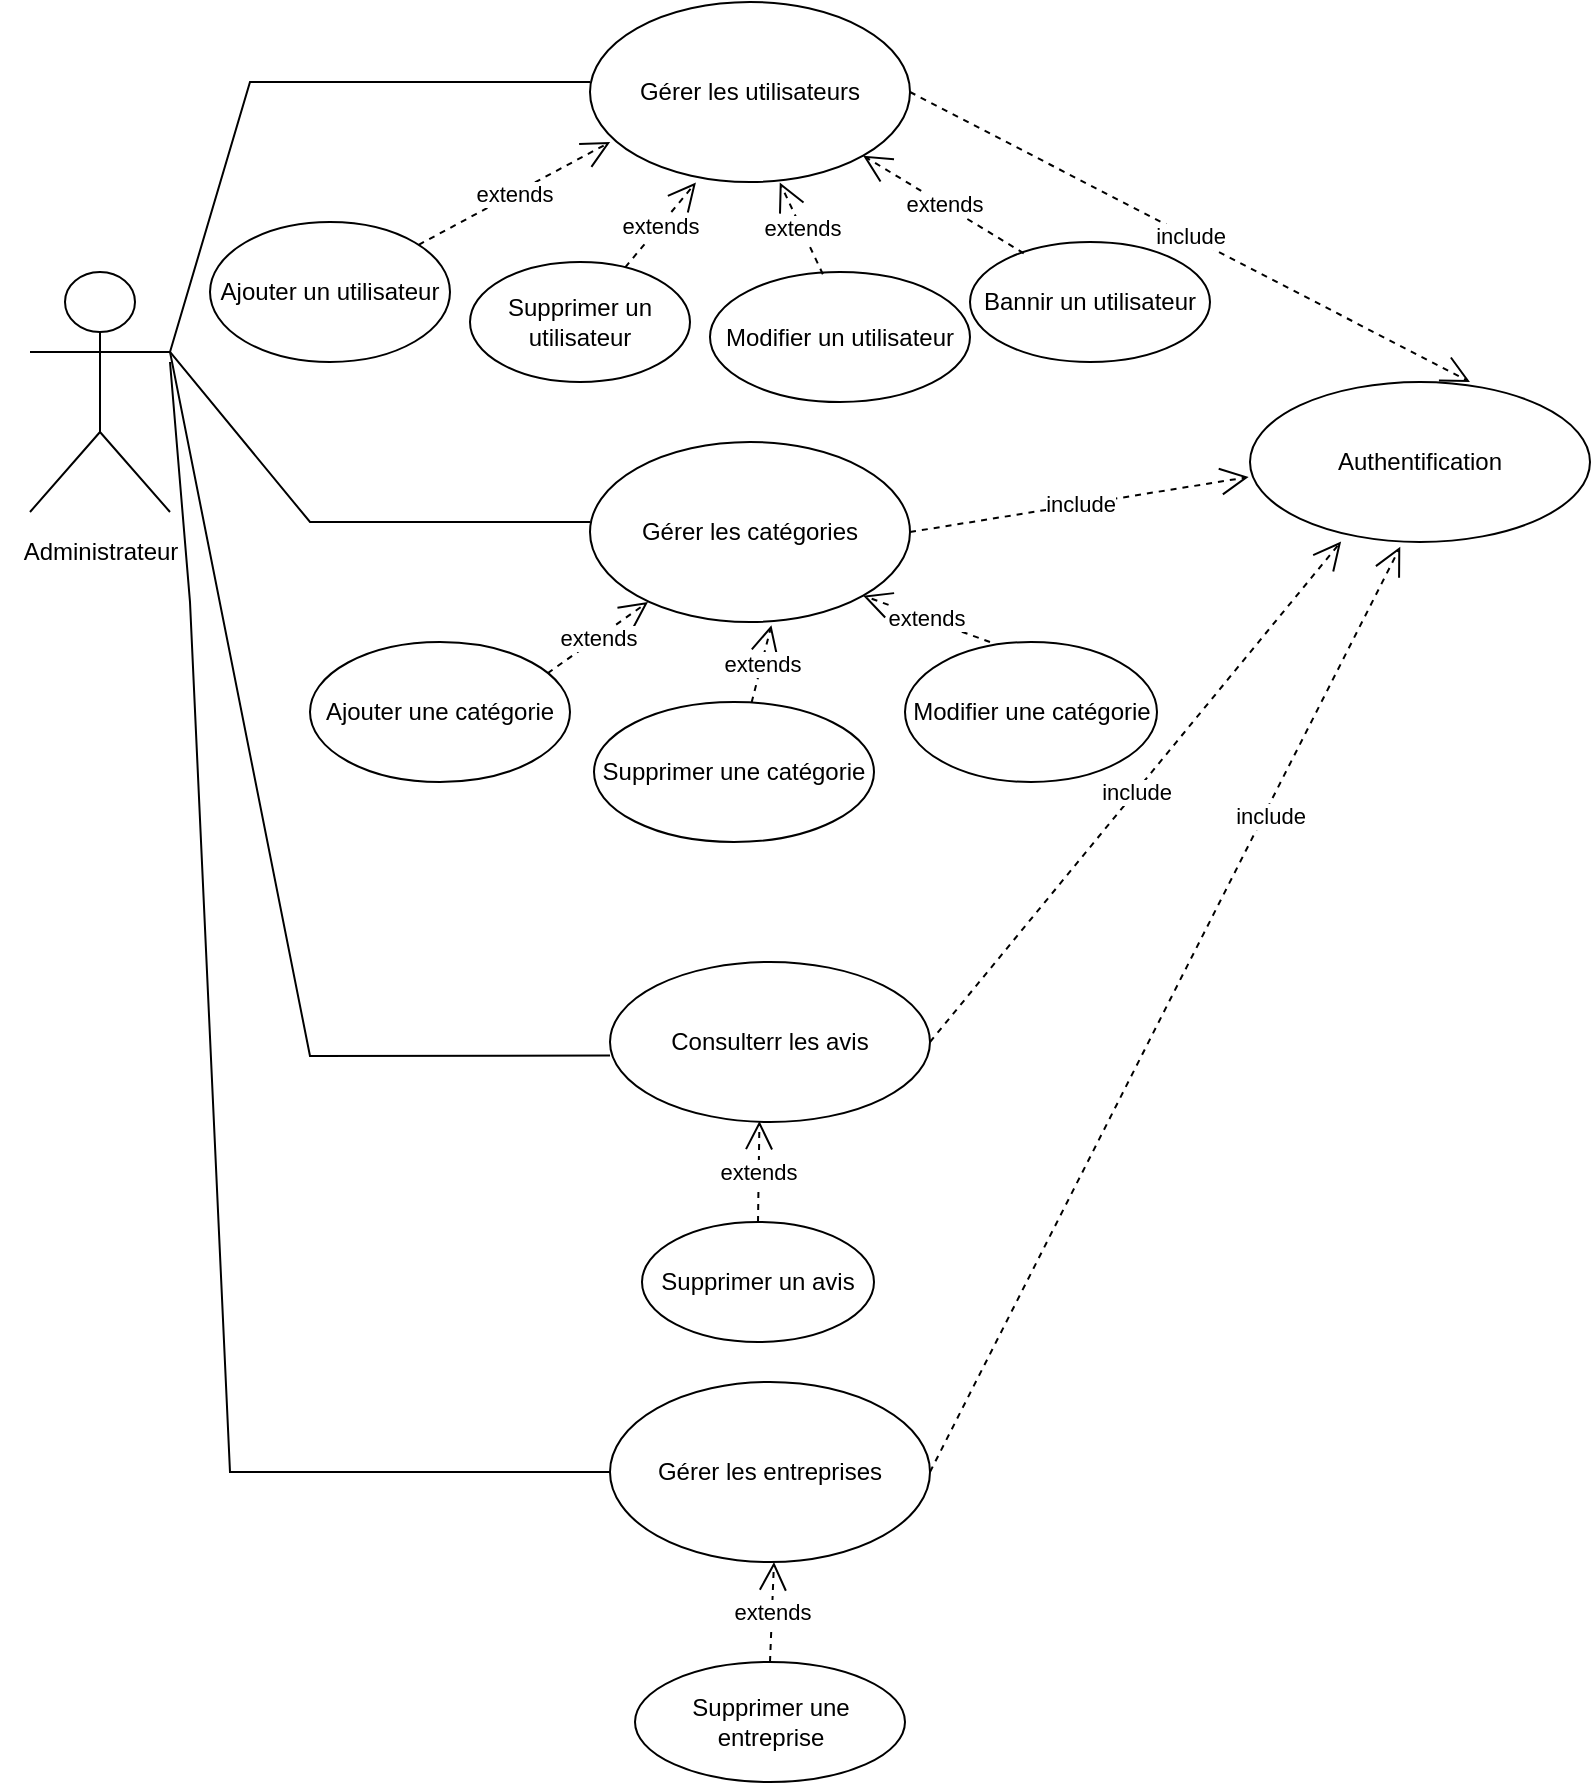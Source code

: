 <mxfile version="26.2.14">
  <diagram name="Page-1" id="ItncG8ey-KE5ceYKGCsm">
    <mxGraphModel dx="2100" dy="570" grid="1" gridSize="10" guides="1" tooltips="1" connect="1" arrows="1" fold="1" page="1" pageScale="1" pageWidth="827" pageHeight="1169" math="0" shadow="0">
      <root>
        <mxCell id="0" />
        <mxCell id="1" parent="0" />
        <mxCell id="LH3g4sgvdYW37YfNmVDh-1" value="" style="shape=umlActor;verticalLabelPosition=bottom;verticalAlign=top;html=1;outlineConnect=0;" parent="1" vertex="1">
          <mxGeometry x="10" y="135" width="70" height="120" as="geometry" />
        </mxCell>
        <mxCell id="LH3g4sgvdYW37YfNmVDh-4" value="Authentification" style="ellipse;whiteSpace=wrap;html=1;" parent="1" vertex="1">
          <mxGeometry x="620" y="190" width="170" height="80" as="geometry" />
        </mxCell>
        <mxCell id="LH3g4sgvdYW37YfNmVDh-5" value="Supprimer une entreprise" style="ellipse;whiteSpace=wrap;html=1;" parent="1" vertex="1">
          <mxGeometry x="312.5" y="830" width="135" height="60" as="geometry" />
        </mxCell>
        <mxCell id="LH3g4sgvdYW37YfNmVDh-7" value="Consulterr les avis" style="ellipse;whiteSpace=wrap;html=1;" parent="1" vertex="1">
          <mxGeometry x="300" y="480" width="160" height="80" as="geometry" />
        </mxCell>
        <mxCell id="LH3g4sgvdYW37YfNmVDh-14" value="Gérer les entreprises" style="ellipse;whiteSpace=wrap;html=1;" parent="1" vertex="1">
          <mxGeometry x="300" y="690" width="160" height="90" as="geometry" />
        </mxCell>
        <mxCell id="LH3g4sgvdYW37YfNmVDh-31" value="include" style="endArrow=open;endSize=12;dashed=1;html=1;rounded=0;exitX=1;exitY=0.5;exitDx=0;exitDy=0;entryX=0.442;entryY=1.03;entryDx=0;entryDy=0;entryPerimeter=0;" parent="1" source="LH3g4sgvdYW37YfNmVDh-14" target="LH3g4sgvdYW37YfNmVDh-4" edge="1">
          <mxGeometry x="0.422" y="-3" width="160" relative="1" as="geometry">
            <mxPoint x="560" y="80" as="sourcePoint" />
            <mxPoint x="720" y="80" as="targetPoint" />
            <Array as="points" />
            <mxPoint as="offset" />
          </mxGeometry>
        </mxCell>
        <mxCell id="LH3g4sgvdYW37YfNmVDh-32" value="include" style="endArrow=open;endSize=12;dashed=1;html=1;rounded=0;entryX=0.268;entryY=0.997;entryDx=0;entryDy=0;exitX=1;exitY=0.5;exitDx=0;exitDy=0;entryPerimeter=0;" parent="1" source="LH3g4sgvdYW37YfNmVDh-7" target="LH3g4sgvdYW37YfNmVDh-4" edge="1">
          <mxGeometry width="160" relative="1" as="geometry">
            <mxPoint x="440" y="260" as="sourcePoint" />
            <mxPoint x="600" y="260" as="targetPoint" />
          </mxGeometry>
        </mxCell>
        <mxCell id="LH3g4sgvdYW37YfNmVDh-36" value="" style="endArrow=none;html=1;rounded=0;exitX=1;exitY=0.333;exitDx=0;exitDy=0;exitPerimeter=0;" parent="1" source="LH3g4sgvdYW37YfNmVDh-1" edge="1">
          <mxGeometry width="50" height="50" relative="1" as="geometry">
            <mxPoint x="80" y="180" as="sourcePoint" />
            <mxPoint x="290" y="40" as="targetPoint" />
            <Array as="points">
              <mxPoint x="120" y="40" />
            </Array>
          </mxGeometry>
        </mxCell>
        <mxCell id="LH3g4sgvdYW37YfNmVDh-38" value="" style="endArrow=none;html=1;rounded=0;exitX=0;exitY=0.584;exitDx=0;exitDy=0;exitPerimeter=0;entryX=1;entryY=0.333;entryDx=0;entryDy=0;entryPerimeter=0;" parent="1" source="LH3g4sgvdYW37YfNmVDh-7" target="LH3g4sgvdYW37YfNmVDh-1" edge="1">
          <mxGeometry width="50" height="50" relative="1" as="geometry">
            <mxPoint x="340" y="300" as="sourcePoint" />
            <mxPoint x="140" y="460" as="targetPoint" />
            <Array as="points">
              <mxPoint x="150" y="527" />
            </Array>
          </mxGeometry>
        </mxCell>
        <mxCell id="LH3g4sgvdYW37YfNmVDh-39" value="" style="endArrow=none;html=1;rounded=0;entryX=0;entryY=0.5;entryDx=0;entryDy=0;" parent="1" target="LH3g4sgvdYW37YfNmVDh-14" edge="1">
          <mxGeometry width="50" height="50" relative="1" as="geometry">
            <mxPoint x="80" y="180" as="sourcePoint" />
            <mxPoint x="210" y="10" as="targetPoint" />
            <Array as="points">
              <mxPoint x="90" y="300" />
              <mxPoint x="110" y="735" />
            </Array>
          </mxGeometry>
        </mxCell>
        <mxCell id="LH3g4sgvdYW37YfNmVDh-43" value="Gérer les utilisateurs" style="ellipse;whiteSpace=wrap;html=1;" parent="1" vertex="1">
          <mxGeometry x="290" width="160" height="90" as="geometry" />
        </mxCell>
        <mxCell id="hxN5AOpgBn9jHy8HbhxW-3" value="Administrateur" style="text;html=1;align=center;verticalAlign=middle;resizable=0;points=[];autosize=1;strokeColor=none;fillColor=none;" parent="1" vertex="1">
          <mxGeometry x="-5" y="260" width="100" height="30" as="geometry" />
        </mxCell>
        <mxCell id="g6vASwUKKkGRCP8I41hc-1" value="Gérer les catégories" style="ellipse;whiteSpace=wrap;html=1;" parent="1" vertex="1">
          <mxGeometry x="290" y="220" width="160" height="90" as="geometry" />
        </mxCell>
        <mxCell id="g6vASwUKKkGRCP8I41hc-2" value="Ajouter une catégorie" style="ellipse;whiteSpace=wrap;html=1;" parent="1" vertex="1">
          <mxGeometry x="150" y="320" width="130" height="70" as="geometry" />
        </mxCell>
        <mxCell id="g6vASwUKKkGRCP8I41hc-3" value="Supprimer un avis" style="ellipse;whiteSpace=wrap;html=1;" parent="1" vertex="1">
          <mxGeometry x="316" y="610" width="116" height="60" as="geometry" />
        </mxCell>
        <mxCell id="g6vASwUKKkGRCP8I41hc-4" value="Supprimer un utilisateur" style="ellipse;whiteSpace=wrap;html=1;" parent="1" vertex="1">
          <mxGeometry x="230" y="130" width="110" height="60" as="geometry" />
        </mxCell>
        <mxCell id="g6vASwUKKkGRCP8I41hc-5" value="Ajouter un utilisateur" style="ellipse;whiteSpace=wrap;html=1;" parent="1" vertex="1">
          <mxGeometry x="100" y="110" width="120" height="70" as="geometry" />
        </mxCell>
        <mxCell id="g6vASwUKKkGRCP8I41hc-6" value="Modifier un utilisateur" style="ellipse;whiteSpace=wrap;html=1;" parent="1" vertex="1">
          <mxGeometry x="350" y="135" width="130" height="65" as="geometry" />
        </mxCell>
        <mxCell id="g6vASwUKKkGRCP8I41hc-16" value="Supprimer une catégorie" style="ellipse;whiteSpace=wrap;html=1;" parent="1" vertex="1">
          <mxGeometry x="292" y="350" width="140" height="70" as="geometry" />
        </mxCell>
        <mxCell id="g6vASwUKKkGRCP8I41hc-17" value="Modifier une catégorie" style="ellipse;whiteSpace=wrap;html=1;" parent="1" vertex="1">
          <mxGeometry x="447.5" y="320" width="126" height="70" as="geometry" />
        </mxCell>
        <mxCell id="g6vASwUKKkGRCP8I41hc-19" value="" style="endArrow=none;html=1;rounded=0;exitX=1;exitY=0.333;exitDx=0;exitDy=0;exitPerimeter=0;" parent="1" source="LH3g4sgvdYW37YfNmVDh-1" edge="1">
          <mxGeometry width="50" height="50" relative="1" as="geometry">
            <mxPoint x="140" y="260" as="sourcePoint" />
            <mxPoint x="290" y="260" as="targetPoint" />
            <Array as="points">
              <mxPoint x="150" y="260" />
            </Array>
          </mxGeometry>
        </mxCell>
        <mxCell id="g6vASwUKKkGRCP8I41hc-20" value="include" style="endArrow=open;endSize=12;dashed=1;html=1;rounded=0;entryX=0.647;entryY=0;entryDx=0;entryDy=0;entryPerimeter=0;exitX=1;exitY=0.5;exitDx=0;exitDy=0;" parent="1" source="LH3g4sgvdYW37YfNmVDh-43" target="LH3g4sgvdYW37YfNmVDh-4" edge="1">
          <mxGeometry width="160" relative="1" as="geometry">
            <mxPoint x="500" y="80" as="sourcePoint" />
            <mxPoint x="660" y="80" as="targetPoint" />
          </mxGeometry>
        </mxCell>
        <mxCell id="g6vASwUKKkGRCP8I41hc-21" value="include" style="endArrow=open;endSize=12;dashed=1;html=1;rounded=0;exitX=1;exitY=0.5;exitDx=0;exitDy=0;entryX=-0.004;entryY=0.594;entryDx=0;entryDy=0;entryPerimeter=0;" parent="1" source="g6vASwUKKkGRCP8I41hc-1" target="LH3g4sgvdYW37YfNmVDh-4" edge="1">
          <mxGeometry width="160" relative="1" as="geometry">
            <mxPoint x="510" y="290" as="sourcePoint" />
            <mxPoint x="670" y="290" as="targetPoint" />
          </mxGeometry>
        </mxCell>
        <mxCell id="g6vASwUKKkGRCP8I41hc-22" value="Bannir un utilisateur" style="ellipse;whiteSpace=wrap;html=1;" parent="1" vertex="1">
          <mxGeometry x="480" y="120" width="120" height="60" as="geometry" />
        </mxCell>
        <mxCell id="Qtr9UkZnAE1CkX4XE9s2-1" value="extends" style="endArrow=open;endSize=12;dashed=1;html=1;rounded=0;exitX=1;exitY=0.5;exitDx=0;exitDy=0;entryX=1;entryY=1;entryDx=0;entryDy=0;" parent="1" target="g6vASwUKKkGRCP8I41hc-1" edge="1">
          <mxGeometry width="160" relative="1" as="geometry">
            <mxPoint x="490" y="320" as="sourcePoint" />
            <mxPoint x="659" y="293" as="targetPoint" />
          </mxGeometry>
        </mxCell>
        <mxCell id="Qtr9UkZnAE1CkX4XE9s2-2" value="extends" style="endArrow=open;endSize=12;dashed=1;html=1;rounded=0;entryX=0.567;entryY=1.018;entryDx=0;entryDy=0;entryPerimeter=0;" parent="1" source="g6vASwUKKkGRCP8I41hc-16" target="g6vASwUKKkGRCP8I41hc-1" edge="1">
          <mxGeometry width="160" relative="1" as="geometry">
            <mxPoint x="245" y="368.5" as="sourcePoint" />
            <mxPoint x="414" y="341.5" as="targetPoint" />
          </mxGeometry>
        </mxCell>
        <mxCell id="Qtr9UkZnAE1CkX4XE9s2-3" value="extends" style="endArrow=open;endSize=12;dashed=1;html=1;rounded=0;exitX=0.914;exitY=0.223;exitDx=0;exitDy=0;entryX=-0.004;entryY=0.594;entryDx=0;entryDy=0;entryPerimeter=0;exitPerimeter=0;" parent="1" source="g6vASwUKKkGRCP8I41hc-2" edge="1">
          <mxGeometry width="160" relative="1" as="geometry">
            <mxPoint x="150" y="327" as="sourcePoint" />
            <mxPoint x="319" y="300" as="targetPoint" />
          </mxGeometry>
        </mxCell>
        <mxCell id="Qtr9UkZnAE1CkX4XE9s2-4" value="extends" style="endArrow=open;endSize=12;dashed=1;html=1;rounded=0;exitX=0.434;exitY=0.017;exitDx=0;exitDy=0;entryX=0.593;entryY=1.003;entryDx=0;entryDy=0;exitPerimeter=0;entryPerimeter=0;" parent="1" source="g6vASwUKKkGRCP8I41hc-6" target="LH3g4sgvdYW37YfNmVDh-43" edge="1">
          <mxGeometry width="160" relative="1" as="geometry">
            <mxPoint x="445" y="120" as="sourcePoint" />
            <mxPoint x="382" y="97" as="targetPoint" />
          </mxGeometry>
        </mxCell>
        <mxCell id="Qtr9UkZnAE1CkX4XE9s2-5" value="extends" style="endArrow=open;endSize=12;dashed=1;html=1;rounded=0;entryX=0.331;entryY=1.003;entryDx=0;entryDy=0;entryPerimeter=0;" parent="1" source="g6vASwUKKkGRCP8I41hc-4" target="LH3g4sgvdYW37YfNmVDh-43" edge="1">
          <mxGeometry width="160" relative="1" as="geometry">
            <mxPoint x="459.07" y="93.14" as="sourcePoint" />
            <mxPoint x="370.939" y="120.003" as="targetPoint" />
          </mxGeometry>
        </mxCell>
        <mxCell id="Qtr9UkZnAE1CkX4XE9s2-6" value="extends" style="endArrow=open;endSize=12;dashed=1;html=1;rounded=0;exitX=0.224;exitY=0.094;exitDx=0;exitDy=0;exitPerimeter=0;entryX=1;entryY=1;entryDx=0;entryDy=0;" parent="1" source="g6vASwUKKkGRCP8I41hc-22" target="LH3g4sgvdYW37YfNmVDh-43" edge="1">
          <mxGeometry width="160" relative="1" as="geometry">
            <mxPoint x="500" y="80" as="sourcePoint" />
            <mxPoint x="420" y="90" as="targetPoint" />
          </mxGeometry>
        </mxCell>
        <mxCell id="Qtr9UkZnAE1CkX4XE9s2-7" value="extends" style="endArrow=open;endSize=12;dashed=1;html=1;rounded=0;entryX=0.063;entryY=0.778;entryDx=0;entryDy=0;entryPerimeter=0;" parent="1" source="g6vASwUKKkGRCP8I41hc-5" target="LH3g4sgvdYW37YfNmVDh-43" edge="1">
          <mxGeometry width="160" relative="1" as="geometry">
            <mxPoint x="280" y="69.97" as="sourcePoint" />
            <mxPoint x="180.04" y="90.0" as="targetPoint" />
          </mxGeometry>
        </mxCell>
        <mxCell id="Qtr9UkZnAE1CkX4XE9s2-8" value="extends" style="endArrow=open;endSize=12;dashed=1;html=1;rounded=0;exitX=0.5;exitY=0;exitDx=0;exitDy=0;entryX=1;entryY=1;entryDx=0;entryDy=0;" parent="1" source="LH3g4sgvdYW37YfNmVDh-5" edge="1">
          <mxGeometry width="160" relative="1" as="geometry">
            <mxPoint x="445" y="803" as="sourcePoint" />
            <mxPoint x="382" y="780" as="targetPoint" />
          </mxGeometry>
        </mxCell>
        <mxCell id="Qtr9UkZnAE1CkX4XE9s2-9" value="extends" style="endArrow=open;endSize=12;dashed=1;html=1;rounded=0;exitX=0.5;exitY=0;exitDx=0;exitDy=0;entryX=0.467;entryY=0.994;entryDx=0;entryDy=0;entryPerimeter=0;" parent="1" source="g6vASwUKKkGRCP8I41hc-3" target="LH3g4sgvdYW37YfNmVDh-7" edge="1">
          <mxGeometry width="160" relative="1" as="geometry">
            <mxPoint x="413" y="596" as="sourcePoint" />
            <mxPoint x="350" y="573" as="targetPoint" />
          </mxGeometry>
        </mxCell>
      </root>
    </mxGraphModel>
  </diagram>
</mxfile>
